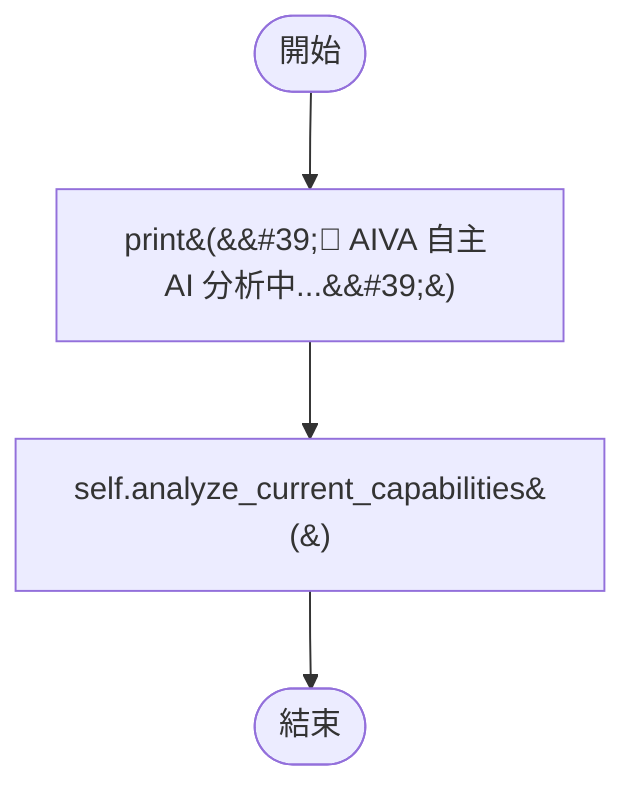 flowchart TB
    n1([開始])
    n2([結束])
    n3[print&#40;&amp;&#35;39;🧠 AIVA 自主 AI 分析中...&amp;&#35;39;&#41;]
    n4[self.analyze_current_capabilities&#40;&#41;]
    n1 --> n3
    n3 --> n4
    n4 --> n2